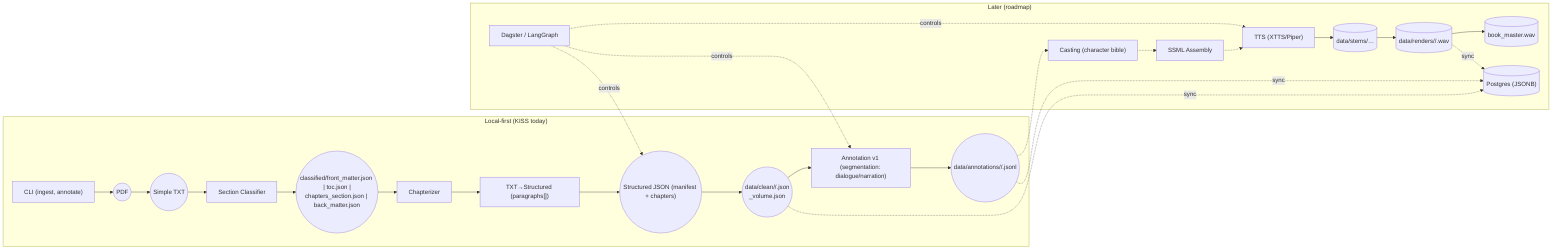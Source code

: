 flowchart LR
  subgraph Dev["Local-first (KISS today)"]
    CLI["CLI (ingest, annotate)"]
    PDF(("PDF"))
    TXT(("Simple TXT"))

    %% Upstream structuring stages (added)
    SectionClassifier["Section Classifier"]
    Classified(("classified/front_matter.json | toc.json |\nchapters_section.json | back_matter.json"))
    Chapterizer["Chapterizer"]
    TxtStructured["TXT→Structured (paragraphs[])"]

    JSONStruct(("Structured JSON (manifest + chapters)"))
    Annot["Annotation v1 (segmentation: dialogue/narration)"]
    Artifacts(("data/clean/<book>/<chapter>.json\n<pdf_stem>_volume.json"))
    Annos(("data/annotations/<book>/<chapter>.jsonl"))
  end

  %% Ingest and structuring pipeline
  CLI --> PDF --> TXT --> SectionClassifier --> Classified --> Chapterizer --> TxtStructured --> JSONStruct --> Artifacts
  Artifacts --> Annot --> Annos

  subgraph Later["Later (roadmap)"]
    Casting["Casting (character bible)"]
    SSML["SSML Assembly"]
    TTS["TTS (XTTS/Piper)"]
    Stems[("data/stems/…")]
    Renders[("data/renders/<book>/<chapter>.wav")]
    Master[("book_master.wav")]
    Orchestrator["Dagster / LangGraph"]
    DB[("Postgres (JSONB)")]
  end

  Annos -.-> Casting -.-> SSML -.-> TTS --> Stems --> Renders --> Master
  Orchestrator -.controls.-> JSONStruct
  Orchestrator -.controls.-> Annot
  Orchestrator -.controls.-> TTS

  Artifacts -.sync.-> DB
  Annos -.sync.-> DB
  Renders -.sync.-> DB
